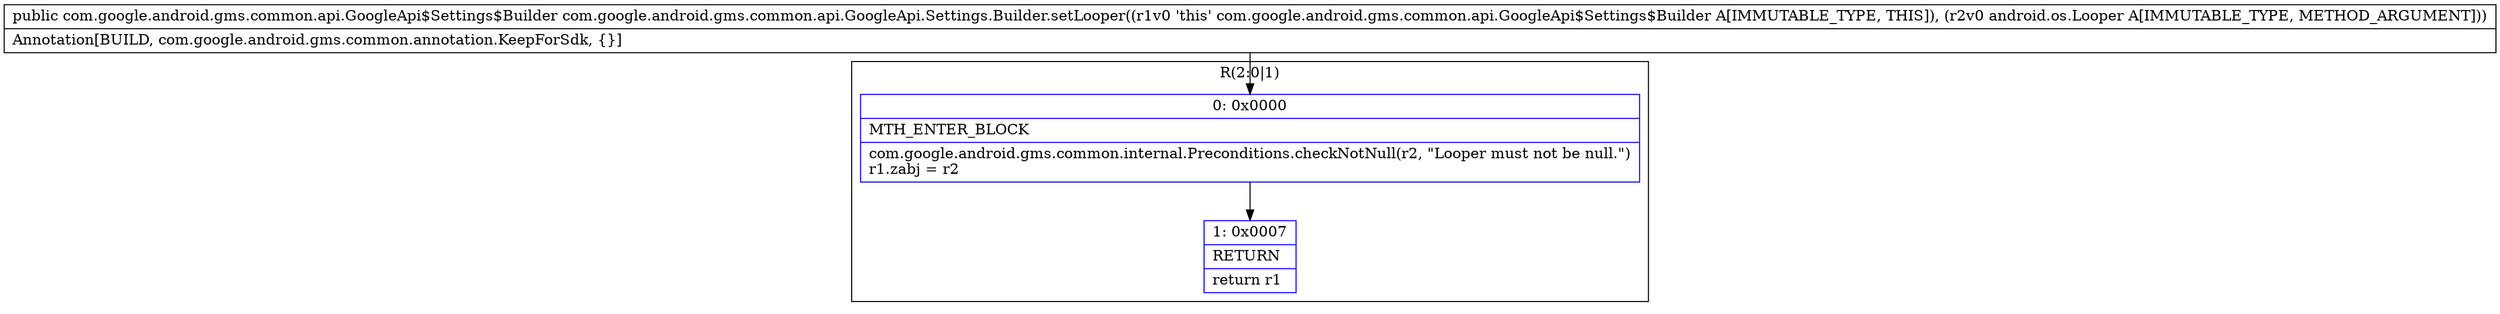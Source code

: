 digraph "CFG forcom.google.android.gms.common.api.GoogleApi.Settings.Builder.setLooper(Landroid\/os\/Looper;)Lcom\/google\/android\/gms\/common\/api\/GoogleApi$Settings$Builder;" {
subgraph cluster_Region_1104889516 {
label = "R(2:0|1)";
node [shape=record,color=blue];
Node_0 [shape=record,label="{0\:\ 0x0000|MTH_ENTER_BLOCK\l|com.google.android.gms.common.internal.Preconditions.checkNotNull(r2, \"Looper must not be null.\")\lr1.zabj = r2\l}"];
Node_1 [shape=record,label="{1\:\ 0x0007|RETURN\l|return r1\l}"];
}
MethodNode[shape=record,label="{public com.google.android.gms.common.api.GoogleApi$Settings$Builder com.google.android.gms.common.api.GoogleApi.Settings.Builder.setLooper((r1v0 'this' com.google.android.gms.common.api.GoogleApi$Settings$Builder A[IMMUTABLE_TYPE, THIS]), (r2v0 android.os.Looper A[IMMUTABLE_TYPE, METHOD_ARGUMENT]))  | Annotation[BUILD, com.google.android.gms.common.annotation.KeepForSdk, \{\}]\l}"];
MethodNode -> Node_0;
Node_0 -> Node_1;
}

